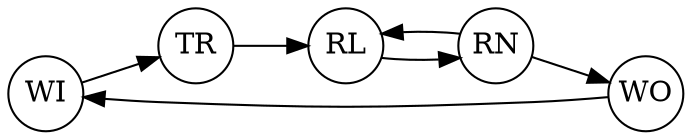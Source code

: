 digraph SM {
    graph[rankdir="LR"];
    node[shape="circle", fixedsize="true", style="very thick"];
    edge[style="very thick"];
    WI -> TR -> RL -> RN -> WO;
    WO -> WI;
    RN -> RL;
}
